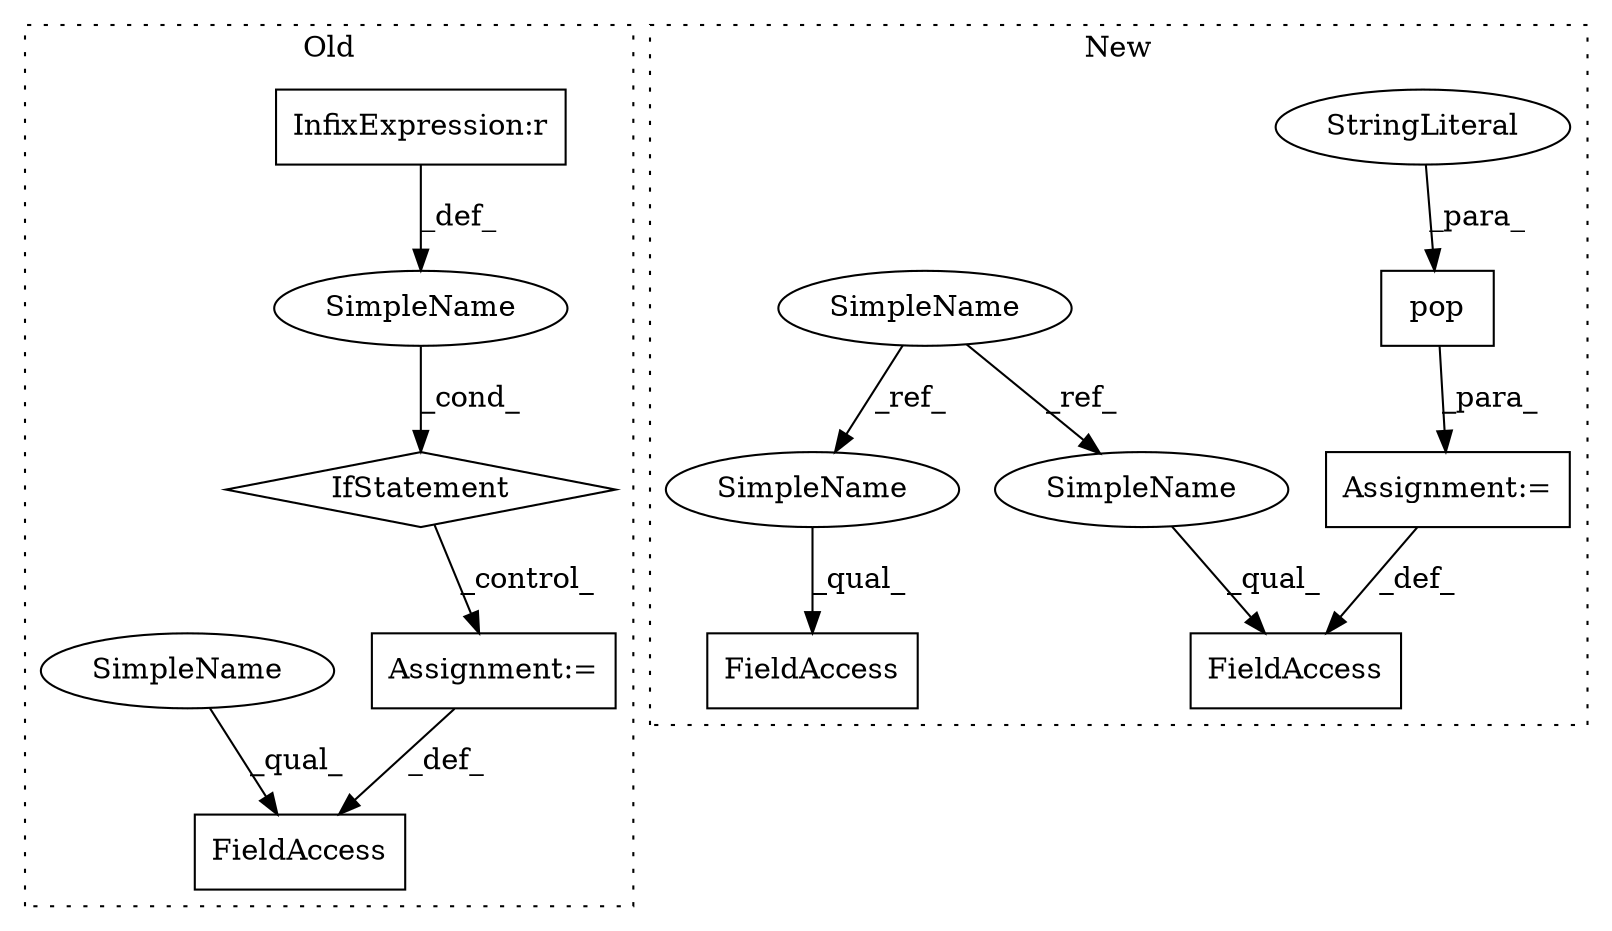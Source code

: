 digraph G {
subgraph cluster0 {
1 [label="IfStatement" a="25" s="6693,6722" l="4,2" shape="diamond"];
5 [label="Assignment:=" a="7" s="6744" l="1" shape="box"];
6 [label="SimpleName" a="42" s="" l="" shape="ellipse"];
7 [label="InfixExpression:r" a="27" s="6714" l="4" shape="box"];
9 [label="FieldAccess" a="22" s="6732" l="12" shape="box"];
14 [label="SimpleName" a="42" s="6732" l="4" shape="ellipse"];
label = "Old";
style="dotted";
}
subgraph cluster1 {
2 [label="pop" a="32" s="6983,6993" l="4,1" shape="box"];
3 [label="StringLiteral" a="45" s="6987" l="6" shape="ellipse"];
4 [label="Assignment:=" a="7" s="6972" l="1" shape="box"];
8 [label="FieldAccess" a="22" s="6958" l="14" shape="box"];
10 [label="SimpleName" a="42" s="5855" l="4" shape="ellipse"];
11 [label="FieldAccess" a="22" s="6708" l="14" shape="box"];
12 [label="SimpleName" a="42" s="6958" l="4" shape="ellipse"];
13 [label="SimpleName" a="42" s="6708" l="4" shape="ellipse"];
label = "New";
style="dotted";
}
1 -> 5 [label="_control_"];
2 -> 4 [label="_para_"];
3 -> 2 [label="_para_"];
4 -> 8 [label="_def_"];
5 -> 9 [label="_def_"];
6 -> 1 [label="_cond_"];
7 -> 6 [label="_def_"];
10 -> 13 [label="_ref_"];
10 -> 12 [label="_ref_"];
12 -> 8 [label="_qual_"];
13 -> 11 [label="_qual_"];
14 -> 9 [label="_qual_"];
}